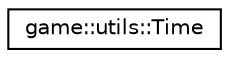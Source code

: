 digraph "Graphical Class Hierarchy"
{
 // LATEX_PDF_SIZE
  edge [fontname="Helvetica",fontsize="10",labelfontname="Helvetica",labelfontsize="10"];
  node [fontname="Helvetica",fontsize="10",shape=record];
  rankdir="LR";
  Node0 [label="game::utils::Time",height=0.2,width=0.4,color="black", fillcolor="white", style="filled",URL="$classgame_1_1utils_1_1Time.html",tooltip="a static class to deal with in-game time"];
}
